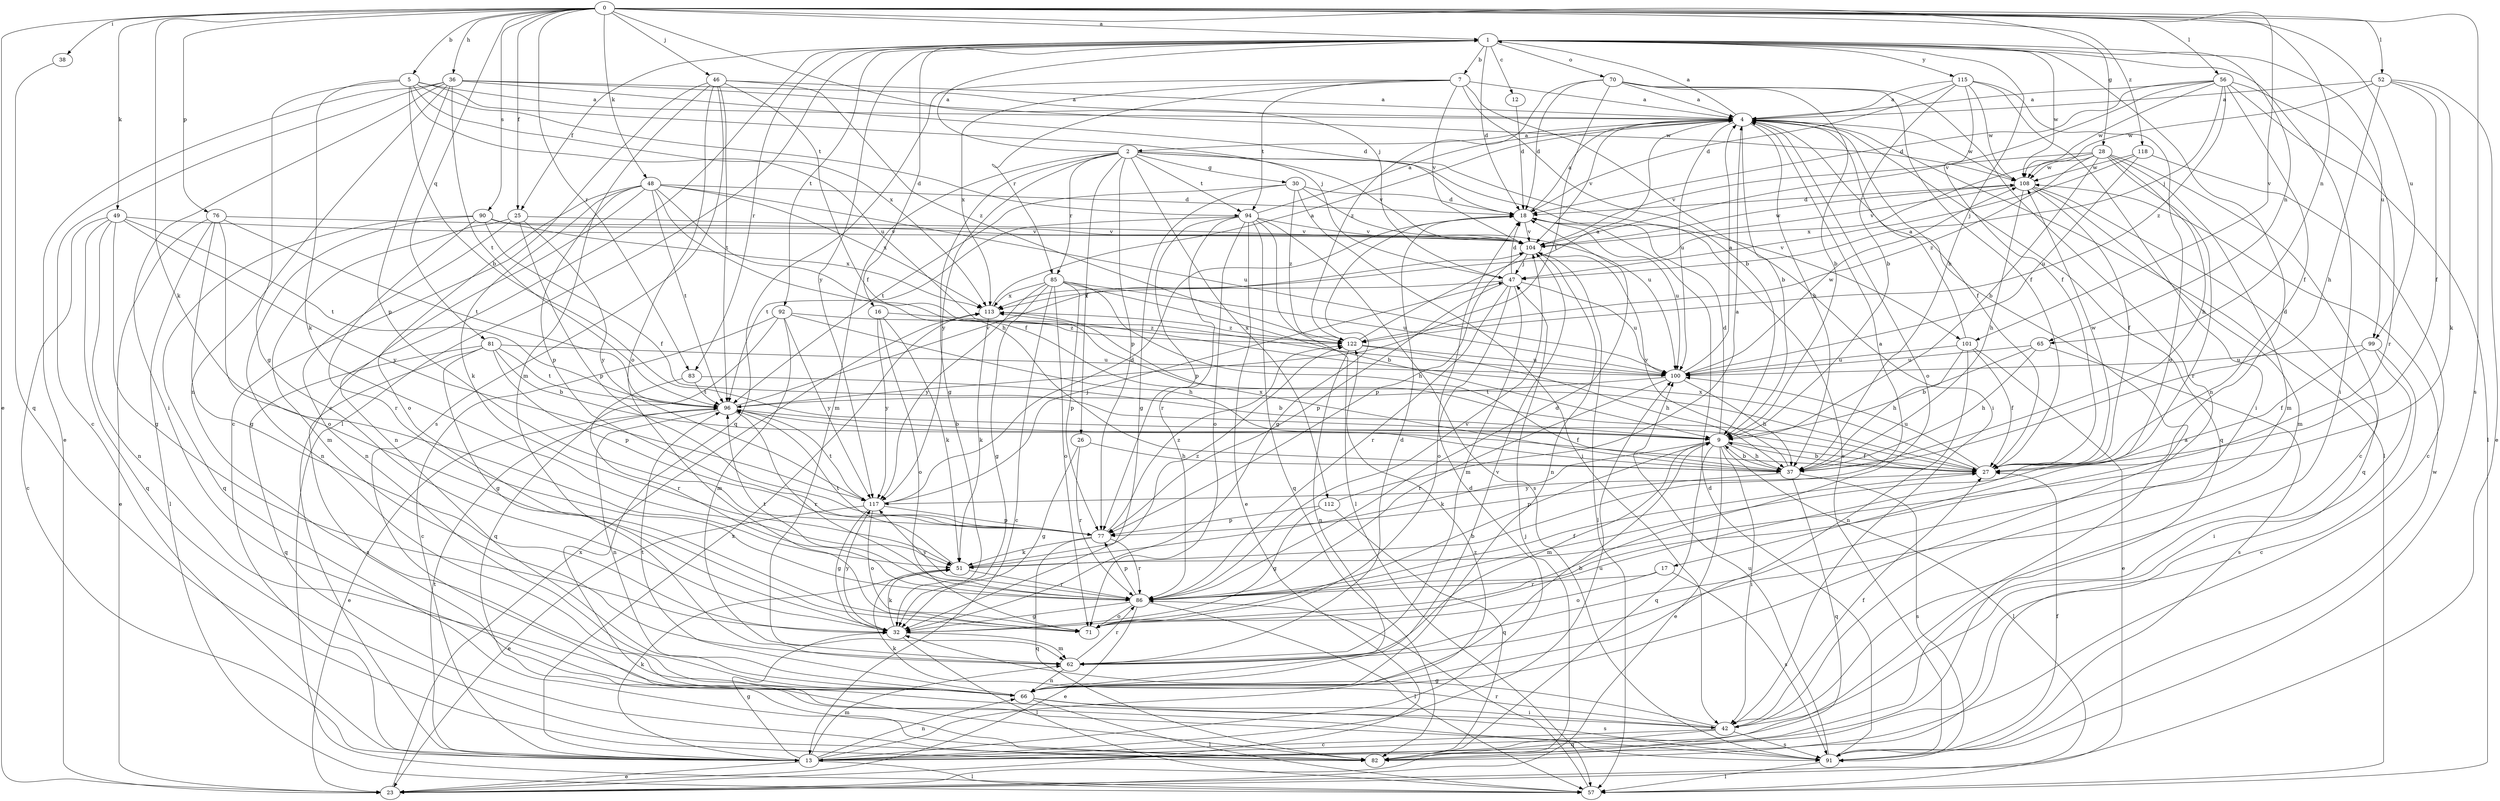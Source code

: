 strict digraph  {
0;
1;
2;
4;
5;
7;
9;
12;
13;
16;
17;
18;
23;
25;
26;
27;
28;
30;
32;
36;
37;
38;
42;
46;
47;
48;
49;
51;
52;
56;
57;
62;
65;
66;
70;
71;
76;
77;
81;
82;
83;
85;
86;
90;
91;
92;
94;
96;
99;
100;
101;
104;
108;
112;
113;
115;
117;
118;
122;
0 -> 1  [label=a];
0 -> 5  [label=b];
0 -> 23  [label=e];
0 -> 25  [label=f];
0 -> 28  [label=g];
0 -> 36  [label=h];
0 -> 38  [label=i];
0 -> 46  [label=j];
0 -> 47  [label=j];
0 -> 48  [label=k];
0 -> 49  [label=k];
0 -> 51  [label=k];
0 -> 52  [label=l];
0 -> 56  [label=l];
0 -> 65  [label=n];
0 -> 76  [label=p];
0 -> 81  [label=q];
0 -> 83  [label=r];
0 -> 90  [label=s];
0 -> 91  [label=s];
0 -> 99  [label=u];
0 -> 101  [label=v];
0 -> 118  [label=z];
1 -> 7  [label=b];
1 -> 12  [label=c];
1 -> 13  [label=c];
1 -> 16  [label=d];
1 -> 17  [label=d];
1 -> 18  [label=d];
1 -> 25  [label=f];
1 -> 37  [label=h];
1 -> 42  [label=i];
1 -> 57  [label=l];
1 -> 65  [label=n];
1 -> 70  [label=o];
1 -> 83  [label=r];
1 -> 92  [label=t];
1 -> 99  [label=u];
1 -> 108  [label=w];
1 -> 115  [label=y];
1 -> 117  [label=y];
2 -> 1  [label=a];
2 -> 26  [label=f];
2 -> 30  [label=g];
2 -> 32  [label=g];
2 -> 62  [label=m];
2 -> 77  [label=p];
2 -> 85  [label=r];
2 -> 91  [label=s];
2 -> 94  [label=t];
2 -> 101  [label=v];
2 -> 104  [label=v];
2 -> 112  [label=x];
2 -> 117  [label=y];
4 -> 1  [label=a];
4 -> 2  [label=a];
4 -> 9  [label=b];
4 -> 27  [label=f];
4 -> 37  [label=h];
4 -> 57  [label=l];
4 -> 71  [label=o];
4 -> 82  [label=q];
4 -> 100  [label=u];
4 -> 104  [label=v];
4 -> 108  [label=w];
5 -> 4  [label=a];
5 -> 9  [label=b];
5 -> 32  [label=g];
5 -> 47  [label=j];
5 -> 51  [label=k];
5 -> 94  [label=t];
5 -> 100  [label=u];
5 -> 113  [label=x];
7 -> 4  [label=a];
7 -> 9  [label=b];
7 -> 42  [label=i];
7 -> 82  [label=q];
7 -> 85  [label=r];
7 -> 94  [label=t];
7 -> 104  [label=v];
7 -> 113  [label=x];
9 -> 18  [label=d];
9 -> 23  [label=e];
9 -> 27  [label=f];
9 -> 37  [label=h];
9 -> 42  [label=i];
9 -> 51  [label=k];
9 -> 57  [label=l];
9 -> 62  [label=m];
9 -> 82  [label=q];
12 -> 18  [label=d];
13 -> 4  [label=a];
13 -> 18  [label=d];
13 -> 23  [label=e];
13 -> 32  [label=g];
13 -> 51  [label=k];
13 -> 57  [label=l];
13 -> 62  [label=m];
13 -> 66  [label=n];
13 -> 96  [label=t];
13 -> 100  [label=u];
13 -> 113  [label=x];
13 -> 122  [label=z];
16 -> 51  [label=k];
16 -> 71  [label=o];
16 -> 117  [label=y];
16 -> 122  [label=z];
17 -> 71  [label=o];
17 -> 86  [label=r];
17 -> 91  [label=s];
18 -> 4  [label=a];
18 -> 32  [label=g];
18 -> 100  [label=u];
18 -> 104  [label=v];
23 -> 47  [label=j];
23 -> 113  [label=x];
25 -> 62  [label=m];
25 -> 66  [label=n];
25 -> 77  [label=p];
25 -> 104  [label=v];
25 -> 117  [label=y];
26 -> 32  [label=g];
26 -> 37  [label=h];
26 -> 86  [label=r];
27 -> 9  [label=b];
27 -> 100  [label=u];
27 -> 108  [label=w];
27 -> 113  [label=x];
27 -> 117  [label=y];
28 -> 9  [label=b];
28 -> 13  [label=c];
28 -> 37  [label=h];
28 -> 62  [label=m];
28 -> 86  [label=r];
28 -> 104  [label=v];
28 -> 108  [label=w];
28 -> 113  [label=x];
28 -> 122  [label=z];
30 -> 18  [label=d];
30 -> 32  [label=g];
30 -> 42  [label=i];
30 -> 96  [label=t];
30 -> 100  [label=u];
30 -> 122  [label=z];
32 -> 9  [label=b];
32 -> 51  [label=k];
32 -> 57  [label=l];
32 -> 62  [label=m];
32 -> 117  [label=y];
36 -> 4  [label=a];
36 -> 13  [label=c];
36 -> 18  [label=d];
36 -> 23  [label=e];
36 -> 42  [label=i];
36 -> 66  [label=n];
36 -> 77  [label=p];
36 -> 96  [label=t];
36 -> 108  [label=w];
37 -> 9  [label=b];
37 -> 77  [label=p];
37 -> 82  [label=q];
37 -> 91  [label=s];
37 -> 104  [label=v];
37 -> 113  [label=x];
38 -> 82  [label=q];
42 -> 13  [label=c];
42 -> 27  [label=f];
42 -> 32  [label=g];
42 -> 51  [label=k];
42 -> 82  [label=q];
42 -> 91  [label=s];
46 -> 4  [label=a];
46 -> 13  [label=c];
46 -> 27  [label=f];
46 -> 62  [label=m];
46 -> 71  [label=o];
46 -> 91  [label=s];
46 -> 96  [label=t];
46 -> 122  [label=z];
47 -> 18  [label=d];
47 -> 62  [label=m];
47 -> 71  [label=o];
47 -> 77  [label=p];
47 -> 86  [label=r];
47 -> 100  [label=u];
47 -> 113  [label=x];
48 -> 18  [label=d];
48 -> 27  [label=f];
48 -> 37  [label=h];
48 -> 51  [label=k];
48 -> 66  [label=n];
48 -> 71  [label=o];
48 -> 77  [label=p];
48 -> 96  [label=t];
48 -> 100  [label=u];
48 -> 113  [label=x];
49 -> 13  [label=c];
49 -> 32  [label=g];
49 -> 66  [label=n];
49 -> 82  [label=q];
49 -> 96  [label=t];
49 -> 104  [label=v];
49 -> 117  [label=y];
51 -> 4  [label=a];
51 -> 86  [label=r];
51 -> 96  [label=t];
51 -> 122  [label=z];
52 -> 4  [label=a];
52 -> 23  [label=e];
52 -> 27  [label=f];
52 -> 37  [label=h];
52 -> 51  [label=k];
52 -> 108  [label=w];
56 -> 4  [label=a];
56 -> 18  [label=d];
56 -> 27  [label=f];
56 -> 47  [label=j];
56 -> 57  [label=l];
56 -> 86  [label=r];
56 -> 104  [label=v];
56 -> 108  [label=w];
56 -> 122  [label=z];
57 -> 86  [label=r];
62 -> 18  [label=d];
62 -> 66  [label=n];
62 -> 86  [label=r];
65 -> 9  [label=b];
65 -> 37  [label=h];
65 -> 91  [label=s];
65 -> 100  [label=u];
66 -> 9  [label=b];
66 -> 42  [label=i];
66 -> 57  [label=l];
66 -> 91  [label=s];
66 -> 96  [label=t];
66 -> 104  [label=v];
70 -> 4  [label=a];
70 -> 9  [label=b];
70 -> 18  [label=d];
70 -> 27  [label=f];
70 -> 66  [label=n];
70 -> 96  [label=t];
70 -> 122  [label=z];
76 -> 23  [label=e];
76 -> 32  [label=g];
76 -> 57  [label=l];
76 -> 71  [label=o];
76 -> 96  [label=t];
76 -> 104  [label=v];
77 -> 51  [label=k];
77 -> 82  [label=q];
77 -> 86  [label=r];
77 -> 122  [label=z];
81 -> 9  [label=b];
81 -> 32  [label=g];
81 -> 77  [label=p];
81 -> 82  [label=q];
81 -> 91  [label=s];
81 -> 96  [label=t];
81 -> 100  [label=u];
83 -> 9  [label=b];
83 -> 86  [label=r];
83 -> 96  [label=t];
85 -> 9  [label=b];
85 -> 13  [label=c];
85 -> 32  [label=g];
85 -> 37  [label=h];
85 -> 71  [label=o];
85 -> 77  [label=p];
85 -> 100  [label=u];
85 -> 113  [label=x];
85 -> 117  [label=y];
86 -> 18  [label=d];
86 -> 23  [label=e];
86 -> 27  [label=f];
86 -> 32  [label=g];
86 -> 57  [label=l];
86 -> 71  [label=o];
86 -> 77  [label=p];
86 -> 96  [label=t];
86 -> 104  [label=v];
86 -> 117  [label=y];
90 -> 27  [label=f];
90 -> 66  [label=n];
90 -> 82  [label=q];
90 -> 86  [label=r];
90 -> 104  [label=v];
90 -> 113  [label=x];
91 -> 18  [label=d];
91 -> 27  [label=f];
91 -> 57  [label=l];
91 -> 100  [label=u];
91 -> 108  [label=w];
92 -> 13  [label=c];
92 -> 37  [label=h];
92 -> 62  [label=m];
92 -> 82  [label=q];
92 -> 117  [label=y];
92 -> 122  [label=z];
94 -> 4  [label=a];
94 -> 23  [label=e];
94 -> 57  [label=l];
94 -> 71  [label=o];
94 -> 77  [label=p];
94 -> 82  [label=q];
94 -> 86  [label=r];
94 -> 91  [label=s];
94 -> 96  [label=t];
94 -> 104  [label=v];
96 -> 9  [label=b];
96 -> 23  [label=e];
96 -> 27  [label=f];
96 -> 66  [label=n];
96 -> 86  [label=r];
96 -> 104  [label=v];
99 -> 13  [label=c];
99 -> 27  [label=f];
99 -> 42  [label=i];
99 -> 100  [label=u];
100 -> 4  [label=a];
100 -> 37  [label=h];
100 -> 86  [label=r];
100 -> 96  [label=t];
100 -> 108  [label=w];
101 -> 4  [label=a];
101 -> 23  [label=e];
101 -> 27  [label=f];
101 -> 37  [label=h];
101 -> 66  [label=n];
101 -> 100  [label=u];
104 -> 47  [label=j];
104 -> 57  [label=l];
104 -> 66  [label=n];
104 -> 77  [label=p];
104 -> 108  [label=w];
108 -> 18  [label=d];
108 -> 27  [label=f];
108 -> 37  [label=h];
108 -> 62  [label=m];
108 -> 82  [label=q];
108 -> 104  [label=v];
112 -> 4  [label=a];
112 -> 32  [label=g];
112 -> 77  [label=p];
112 -> 82  [label=q];
113 -> 4  [label=a];
113 -> 51  [label=k];
113 -> 122  [label=z];
115 -> 4  [label=a];
115 -> 9  [label=b];
115 -> 18  [label=d];
115 -> 27  [label=f];
115 -> 42  [label=i];
115 -> 71  [label=o];
115 -> 108  [label=w];
117 -> 18  [label=d];
117 -> 23  [label=e];
117 -> 32  [label=g];
117 -> 47  [label=j];
117 -> 71  [label=o];
117 -> 77  [label=p];
117 -> 96  [label=t];
118 -> 13  [label=c];
118 -> 47  [label=j];
118 -> 100  [label=u];
118 -> 108  [label=w];
122 -> 4  [label=a];
122 -> 37  [label=h];
122 -> 66  [label=n];
122 -> 100  [label=u];
}
